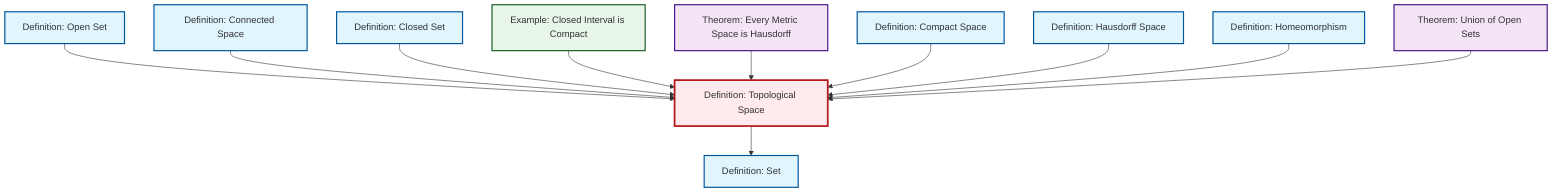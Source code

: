 graph TD
    classDef definition fill:#e1f5fe,stroke:#01579b,stroke-width:2px
    classDef theorem fill:#f3e5f5,stroke:#4a148c,stroke-width:2px
    classDef axiom fill:#fff3e0,stroke:#e65100,stroke-width:2px
    classDef example fill:#e8f5e9,stroke:#1b5e20,stroke-width:2px
    classDef current fill:#ffebee,stroke:#b71c1c,stroke-width:3px
    thm-metric-hausdorff["Theorem: Every Metric Space is Hausdorff"]:::theorem
    def-set["Definition: Set"]:::definition
    def-homeomorphism["Definition: Homeomorphism"]:::definition
    thm-union-open-sets["Theorem: Union of Open Sets"]:::theorem
    def-topological-space["Definition: Topological Space"]:::definition
    def-compact["Definition: Compact Space"]:::definition
    ex-closed-interval-compact["Example: Closed Interval is Compact"]:::example
    def-open-set["Definition: Open Set"]:::definition
    def-closed-set["Definition: Closed Set"]:::definition
    def-hausdorff["Definition: Hausdorff Space"]:::definition
    def-connected["Definition: Connected Space"]:::definition
    def-open-set --> def-topological-space
    def-connected --> def-topological-space
    def-closed-set --> def-topological-space
    ex-closed-interval-compact --> def-topological-space
    thm-metric-hausdorff --> def-topological-space
    def-compact --> def-topological-space
    def-hausdorff --> def-topological-space
    def-homeomorphism --> def-topological-space
    def-topological-space --> def-set
    thm-union-open-sets --> def-topological-space
    class def-topological-space current